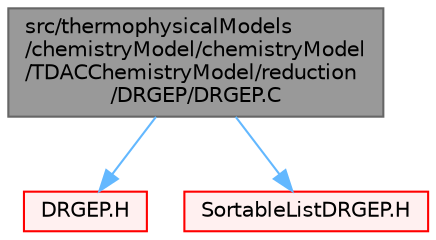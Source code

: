 digraph "src/thermophysicalModels/chemistryModel/chemistryModel/TDACChemistryModel/reduction/DRGEP/DRGEP.C"
{
 // LATEX_PDF_SIZE
  bgcolor="transparent";
  edge [fontname=Helvetica,fontsize=10,labelfontname=Helvetica,labelfontsize=10];
  node [fontname=Helvetica,fontsize=10,shape=box,height=0.2,width=0.4];
  Node1 [id="Node000001",label="src/thermophysicalModels\l/chemistryModel/chemistryModel\l/TDACChemistryModel/reduction\l/DRGEP/DRGEP.C",height=0.2,width=0.4,color="gray40", fillcolor="grey60", style="filled", fontcolor="black",tooltip=" "];
  Node1 -> Node2 [id="edge1_Node000001_Node000002",color="steelblue1",style="solid",tooltip=" "];
  Node2 [id="Node000002",label="DRGEP.H",height=0.2,width=0.4,color="red", fillcolor="#FFF0F0", style="filled",URL="$DRGEP_8H.html",tooltip=" "];
  Node1 -> Node187 [id="edge2_Node000001_Node000187",color="steelblue1",style="solid",tooltip=" "];
  Node187 [id="Node000187",label="SortableListDRGEP.H",height=0.2,width=0.4,color="red", fillcolor="#FFF0F0", style="filled",URL="$SortableListDRGEP_8H.html",tooltip=" "];
}
